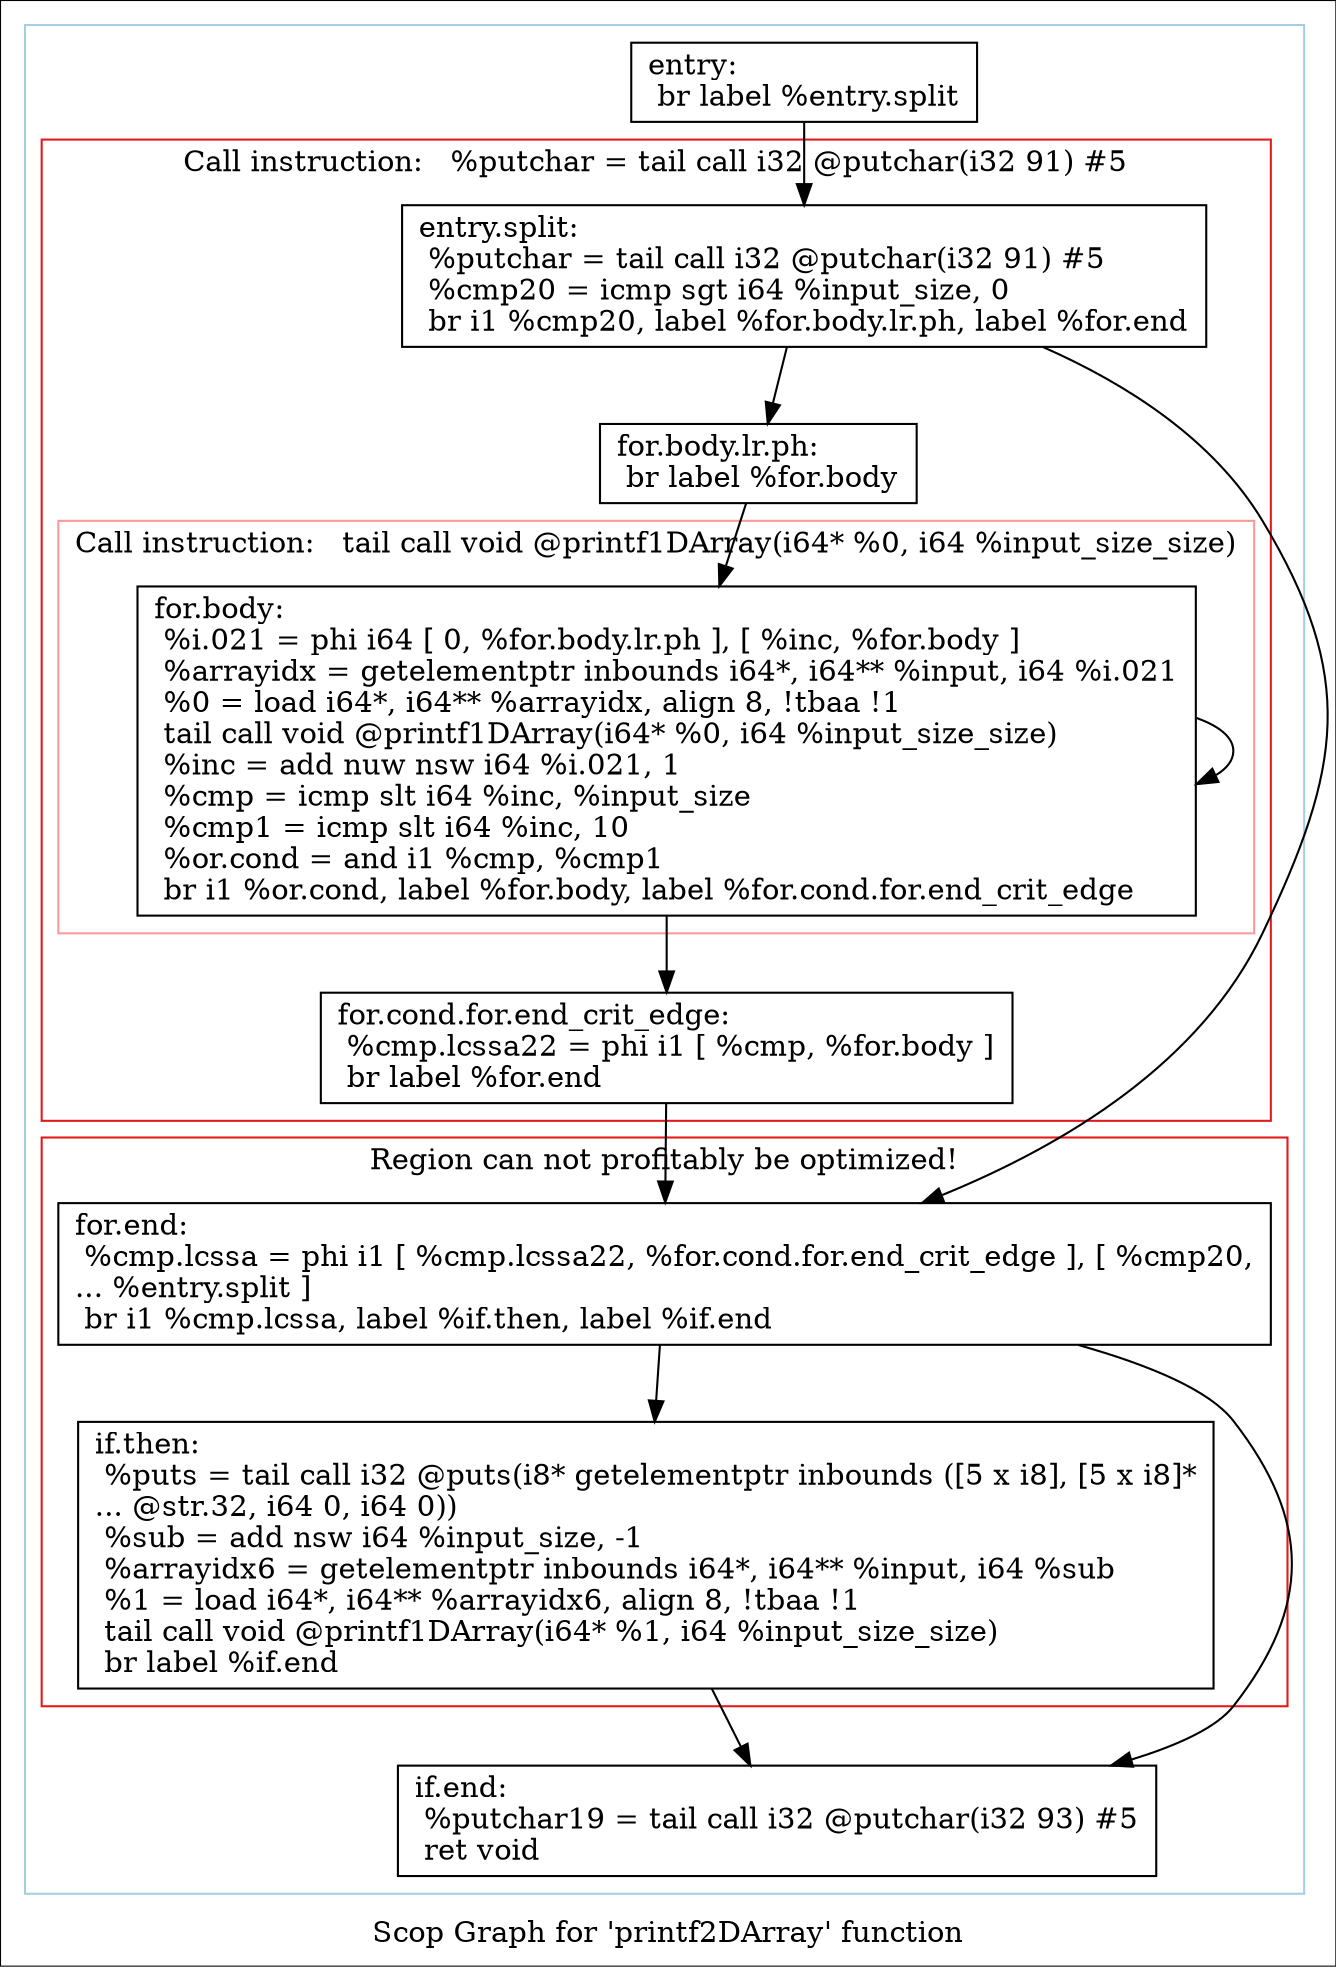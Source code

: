 digraph "Scop Graph for 'printf2DArray' function" {
	label="Scop Graph for 'printf2DArray' function";

	Node0x8fee270 [shape=record,label="{entry:\l  br label %entry.split\l}"];
	Node0x8fee270 -> Node0x8f7e950;
	Node0x8f7e950 [shape=record,label="{entry.split:                                      \l  %putchar = tail call i32 @putchar(i32 91) #5\l  %cmp20 = icmp sgt i64 %input_size, 0\l  br i1 %cmp20, label %for.body.lr.ph, label %for.end\l}"];
	Node0x8f7e950 -> Node0x8f8e790;
	Node0x8f7e950 -> Node0x8fee220;
	Node0x8f8e790 [shape=record,label="{for.body.lr.ph:                                   \l  br label %for.body\l}"];
	Node0x8f8e790 -> Node0x8fedaf0;
	Node0x8fedaf0 [shape=record,label="{for.body:                                         \l  %i.021 = phi i64 [ 0, %for.body.lr.ph ], [ %inc, %for.body ]\l  %arrayidx = getelementptr inbounds i64*, i64** %input, i64 %i.021\l  %0 = load i64*, i64** %arrayidx, align 8, !tbaa !1\l  tail call void @printf1DArray(i64* %0, i64 %input_size_size)\l  %inc = add nuw nsw i64 %i.021, 1\l  %cmp = icmp slt i64 %inc, %input_size\l  %cmp1 = icmp slt i64 %inc, 10\l  %or.cond = and i1 %cmp, %cmp1\l  br i1 %or.cond, label %for.body, label %for.cond.for.end_crit_edge\l}"];
	Node0x8fedaf0 -> Node0x8fedaf0[constraint=false];
	Node0x8fedaf0 -> Node0x8f6a010;
	Node0x8f6a010 [shape=record,label="{for.cond.for.end_crit_edge:                       \l  %cmp.lcssa22 = phi i1 [ %cmp, %for.body ]\l  br label %for.end\l}"];
	Node0x8f6a010 -> Node0x8fee220;
	Node0x8fee220 [shape=record,label="{for.end:                                          \l  %cmp.lcssa = phi i1 [ %cmp.lcssa22, %for.cond.for.end_crit_edge ], [ %cmp20,\l... %entry.split ]\l  br i1 %cmp.lcssa, label %if.then, label %if.end\l}"];
	Node0x8fee220 -> Node0x8fee240;
	Node0x8fee220 -> Node0x8f69f50;
	Node0x8fee240 [shape=record,label="{if.then:                                          \l  %puts = tail call i32 @puts(i8* getelementptr inbounds ([5 x i8], [5 x i8]*\l... @str.32, i64 0, i64 0))\l  %sub = add nsw i64 %input_size, -1\l  %arrayidx6 = getelementptr inbounds i64*, i64** %input, i64 %sub\l  %1 = load i64*, i64** %arrayidx6, align 8, !tbaa !1\l  tail call void @printf1DArray(i64* %1, i64 %input_size_size)\l  br label %if.end\l}"];
	Node0x8fee240 -> Node0x8f69f50;
	Node0x8f69f50 [shape=record,label="{if.end:                                           \l  %putchar19 = tail call i32 @putchar(i32 93) #5\l  ret void\l}"];
	colorscheme = "paired12"
        subgraph cluster_0x8fec560 {
          label = "";
          style = solid;
          color = 1
          subgraph cluster_0x8ff1aa0 {
            label = "Call instruction:   %putchar = tail call i32 @putchar(i32 91) #5";
            style = solid;
            color = 6
            subgraph cluster_0x8f8b030 {
              label = "Call instruction:   tail call void @printf1DArray(i64* %0, i64 %input_size_size)";
              style = solid;
              color = 5
              Node0x8fedaf0;
            }
            Node0x8f7e950;
            Node0x8f8e790;
            Node0x8f6a010;
          }
          subgraph cluster_0x8f8afb0 {
            label = "Region can not profitably be optimized!";
            style = solid;
            color = 6
            Node0x8fee220;
            Node0x8fee240;
          }
          Node0x8fee270;
          Node0x8f69f50;
        }
}
